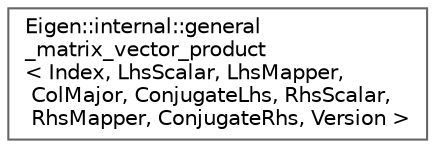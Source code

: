 digraph "类继承关系图"
{
 // LATEX_PDF_SIZE
  bgcolor="transparent";
  edge [fontname=Helvetica,fontsize=10,labelfontname=Helvetica,labelfontsize=10];
  node [fontname=Helvetica,fontsize=10,shape=box,height=0.2,width=0.4];
  rankdir="LR";
  Node0 [id="Node000000",label="Eigen::internal::general\l_matrix_vector_product\l\< Index, LhsScalar, LhsMapper,\l ColMajor, ConjugateLhs, RhsScalar,\l RhsMapper, ConjugateRhs, Version \>",height=0.2,width=0.4,color="grey40", fillcolor="white", style="filled",URL="$struct_eigen_1_1internal_1_1general__matrix__vector__product_3_01_index_00_01_lhs_scalar_00_01_l2767aff966c7bf3a7d425c9d340a95e8.html",tooltip=" "];
}
